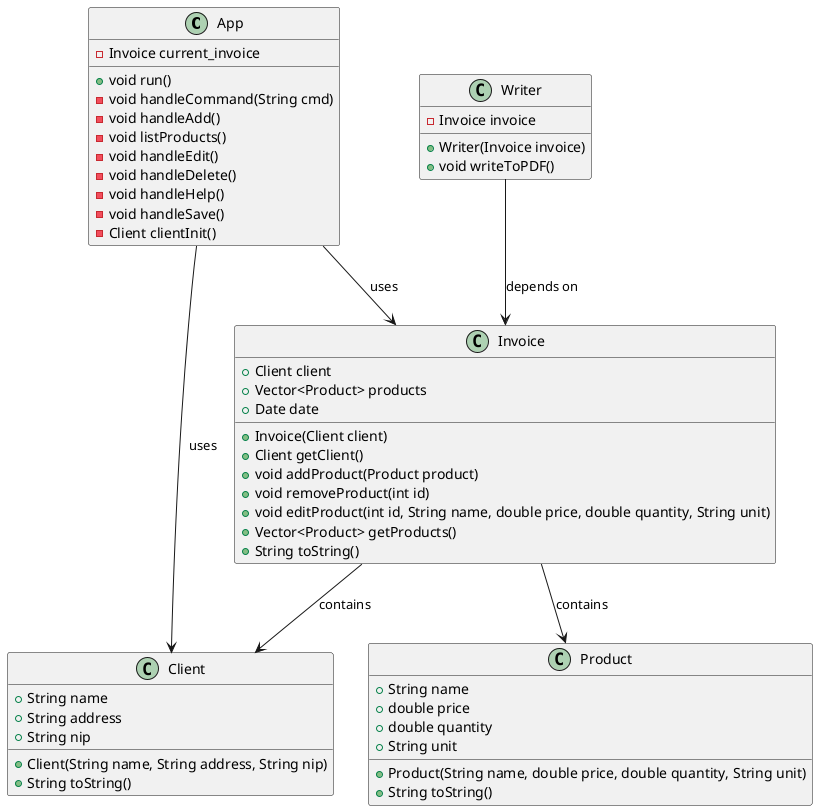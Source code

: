 @startuml
class App {
    - Invoice current_invoice
    + void run()
    - void handleCommand(String cmd)
    - void handleAdd()
    - void listProducts()
    - void handleEdit()
    - void handleDelete()
    - void handleHelp()
    - void handleSave()
    - Client clientInit()
}

class Client {
    + String name
    + String address
    + String nip
    + Client(String name, String address, String nip)
    + String toString()
}

class Invoice {
    + Client client
    + Vector<Product> products
    + Date date
    + Invoice(Client client)
    + Client getClient()
    + void addProduct(Product product)
    + void removeProduct(int id)
    + void editProduct(int id, String name, double price, double quantity, String unit)
    + Vector<Product> getProducts()
    + String toString()
}

class Product {
    + String name
    + double price
    + double quantity
    + String unit
    + Product(String name, double price, double quantity, String unit)
    + String toString()
}

class Writer {
    - Invoice invoice
    + Writer(Invoice invoice)
    + void writeToPDF()
}

App --> Invoice : uses
App --> Client : uses
Invoice --> Product : contains
Invoice --> Client : contains
Writer --> Invoice : depends on
@enduml
